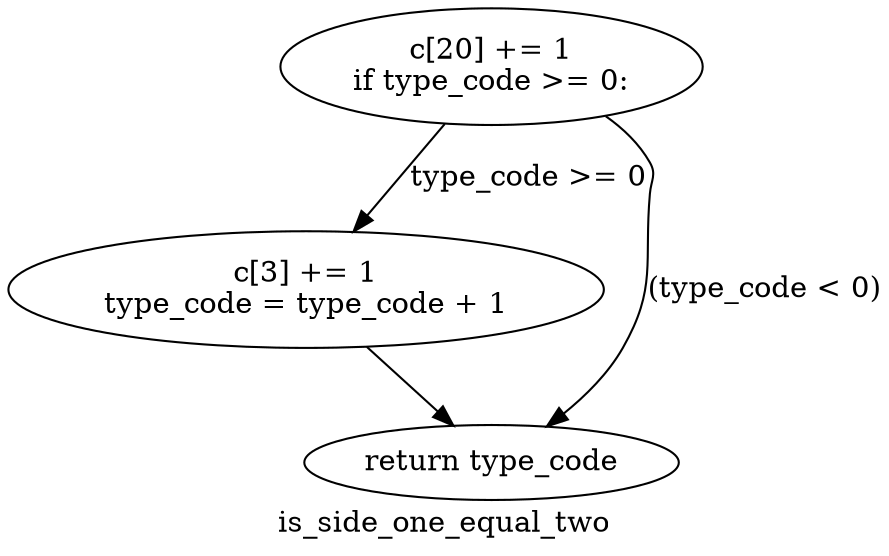 digraph clusteris_side_one_equal_two {
	graph [bb="0,0,354.9,260.22",
		label=is_side_one_equal_two,
		lheight=0.22,
		lp="177.45,11.875",
		lwidth=1.83
	];
	node [label="\N"];
	1	[height=0.77585,
		label="c[20] += 1
if type_code >= 0:
",
		pos="227.15,232.29",
		width=2.3619];
	2	[height=0.77585,
		label="c[3] += 1
type_code = type_code + 1
",
		pos="122.15,124.68",
		width=3.3931];
	1 -> 2	[label="type_code >= 0",
		lp="221.15,178.49",
		pos="e,144.87,152.6 196.93,205.75 189.96,199.56 182.68,192.85 176.15,186.36 168.21,178.46 160,169.62 152.46,161.19"];
	3	[height=0.5,
		label="return type_code
",
		pos="201.15,41.75",
		width=2.056];
	1 -> 3	[label="(type_code < 0)",
		lp="309.53,124.68",
		pos="e,222.27,59.307 254.6,205.82 259.33,199.93 263.55,193.33 266.15,186.36 268.6,179.8 266.76,177.58 266.15,170.61 263.25,137.41 268.26,\
126.46 253.15,96.75 247.57,85.76 238.99,75.51 230.41,66.956"];
	2 -> 3	[pos="e,184.67,59.636 148.02,97.181 157.25,87.722 167.62,77.103 176.73,67.772"];
}
